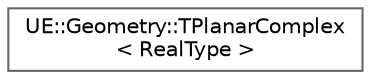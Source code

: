 digraph "Graphical Class Hierarchy"
{
 // INTERACTIVE_SVG=YES
 // LATEX_PDF_SIZE
  bgcolor="transparent";
  edge [fontname=Helvetica,fontsize=10,labelfontname=Helvetica,labelfontsize=10];
  node [fontname=Helvetica,fontsize=10,shape=box,height=0.2,width=0.4];
  rankdir="LR";
  Node0 [id="Node000000",label="UE::Geometry::TPlanarComplex\l\< RealType \>",height=0.2,width=0.4,color="grey40", fillcolor="white", style="filled",URL="$d4/d89/structUE_1_1Geometry_1_1TPlanarComplex.html",tooltip=" "];
}
